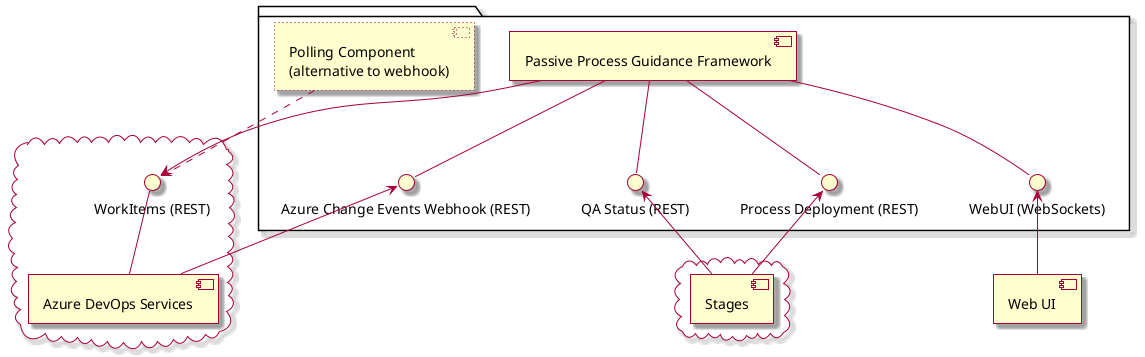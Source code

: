 @startuml

skin rose


cloud {
	component "Stages" as stages
}

component "Web UI" as webui
package {
component "Passive Process Guidance Framework" as ppe {
}
component "Polling Component \n(alternative to webhook)" as polling	#line.dotted

interface "Azure Change Events Webhook (REST)" as webhook
interface "Process Deployment (REST)" as deploy
interface "WebUI (WebSockets)" as ui
interface "QA Status (REST)" as qaREST
ppe -down- webhook
ppe -down- deploy 
ppe -down- qaREST
ppe -down- ui
}	

cloud {
 component "Azure DevOps Services" as azure
 interface "WorkItems (REST)" as rest 
 azure -up- rest
}

webhook <-- azure
deploy <-- stages
qaREST <-- stages
ui <-- webui
rest <-- ppe
polling .down.> rest


@endum